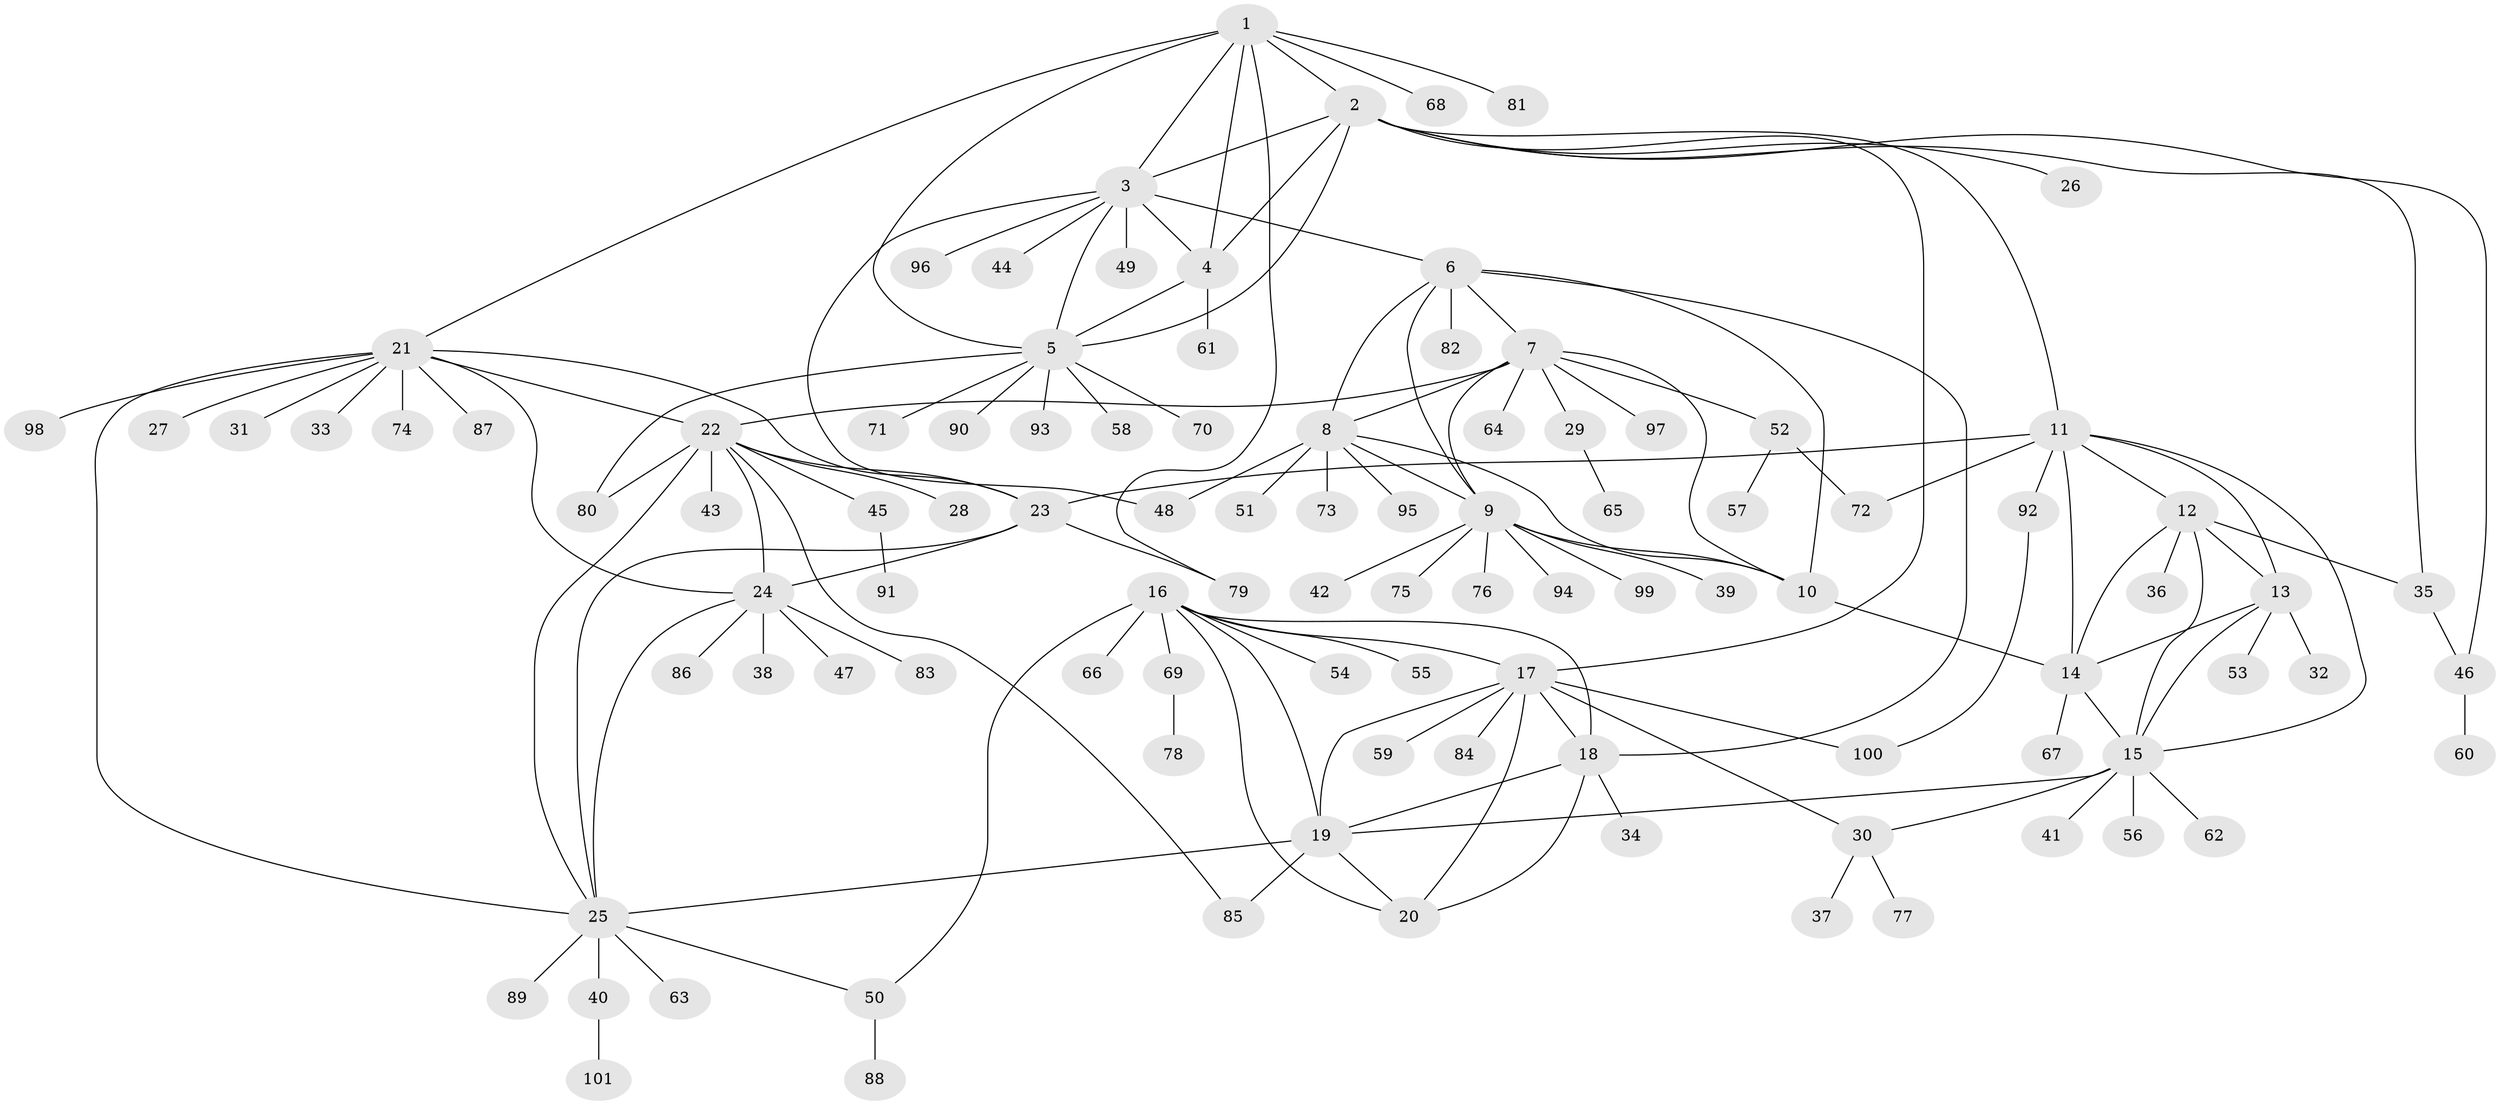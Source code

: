 // coarse degree distribution, {4: 0.025, 5: 0.05, 3: 0.025, 1: 0.725, 2: 0.05, 6: 0.025, 8: 0.025, 9: 0.05, 12: 0.025}
// Generated by graph-tools (version 1.1) at 2025/58/03/04/25 21:58:08]
// undirected, 101 vertices, 146 edges
graph export_dot {
graph [start="1"]
  node [color=gray90,style=filled];
  1;
  2;
  3;
  4;
  5;
  6;
  7;
  8;
  9;
  10;
  11;
  12;
  13;
  14;
  15;
  16;
  17;
  18;
  19;
  20;
  21;
  22;
  23;
  24;
  25;
  26;
  27;
  28;
  29;
  30;
  31;
  32;
  33;
  34;
  35;
  36;
  37;
  38;
  39;
  40;
  41;
  42;
  43;
  44;
  45;
  46;
  47;
  48;
  49;
  50;
  51;
  52;
  53;
  54;
  55;
  56;
  57;
  58;
  59;
  60;
  61;
  62;
  63;
  64;
  65;
  66;
  67;
  68;
  69;
  70;
  71;
  72;
  73;
  74;
  75;
  76;
  77;
  78;
  79;
  80;
  81;
  82;
  83;
  84;
  85;
  86;
  87;
  88;
  89;
  90;
  91;
  92;
  93;
  94;
  95;
  96;
  97;
  98;
  99;
  100;
  101;
  1 -- 2;
  1 -- 3;
  1 -- 4;
  1 -- 5;
  1 -- 21;
  1 -- 68;
  1 -- 79;
  1 -- 81;
  2 -- 3;
  2 -- 4;
  2 -- 5;
  2 -- 11;
  2 -- 17;
  2 -- 26;
  2 -- 35;
  2 -- 46;
  3 -- 4;
  3 -- 5;
  3 -- 6;
  3 -- 44;
  3 -- 48;
  3 -- 49;
  3 -- 96;
  4 -- 5;
  4 -- 61;
  5 -- 58;
  5 -- 70;
  5 -- 71;
  5 -- 80;
  5 -- 90;
  5 -- 93;
  6 -- 7;
  6 -- 8;
  6 -- 9;
  6 -- 10;
  6 -- 18;
  6 -- 82;
  7 -- 8;
  7 -- 9;
  7 -- 10;
  7 -- 22;
  7 -- 29;
  7 -- 52;
  7 -- 64;
  7 -- 97;
  8 -- 9;
  8 -- 10;
  8 -- 48;
  8 -- 51;
  8 -- 73;
  8 -- 95;
  9 -- 10;
  9 -- 39;
  9 -- 42;
  9 -- 75;
  9 -- 76;
  9 -- 94;
  9 -- 99;
  10 -- 14;
  11 -- 12;
  11 -- 13;
  11 -- 14;
  11 -- 15;
  11 -- 23;
  11 -- 72;
  11 -- 92;
  12 -- 13;
  12 -- 14;
  12 -- 15;
  12 -- 35;
  12 -- 36;
  13 -- 14;
  13 -- 15;
  13 -- 32;
  13 -- 53;
  14 -- 15;
  14 -- 67;
  15 -- 19;
  15 -- 30;
  15 -- 41;
  15 -- 56;
  15 -- 62;
  16 -- 17;
  16 -- 18;
  16 -- 19;
  16 -- 20;
  16 -- 50;
  16 -- 54;
  16 -- 55;
  16 -- 66;
  16 -- 69;
  17 -- 18;
  17 -- 19;
  17 -- 20;
  17 -- 30;
  17 -- 59;
  17 -- 84;
  17 -- 100;
  18 -- 19;
  18 -- 20;
  18 -- 34;
  19 -- 20;
  19 -- 25;
  19 -- 85;
  21 -- 22;
  21 -- 23;
  21 -- 24;
  21 -- 25;
  21 -- 27;
  21 -- 31;
  21 -- 33;
  21 -- 74;
  21 -- 87;
  21 -- 98;
  22 -- 23;
  22 -- 24;
  22 -- 25;
  22 -- 28;
  22 -- 43;
  22 -- 45;
  22 -- 80;
  22 -- 85;
  23 -- 24;
  23 -- 25;
  23 -- 79;
  24 -- 25;
  24 -- 38;
  24 -- 47;
  24 -- 83;
  24 -- 86;
  25 -- 40;
  25 -- 50;
  25 -- 63;
  25 -- 89;
  29 -- 65;
  30 -- 37;
  30 -- 77;
  35 -- 46;
  40 -- 101;
  45 -- 91;
  46 -- 60;
  50 -- 88;
  52 -- 57;
  52 -- 72;
  69 -- 78;
  92 -- 100;
}
